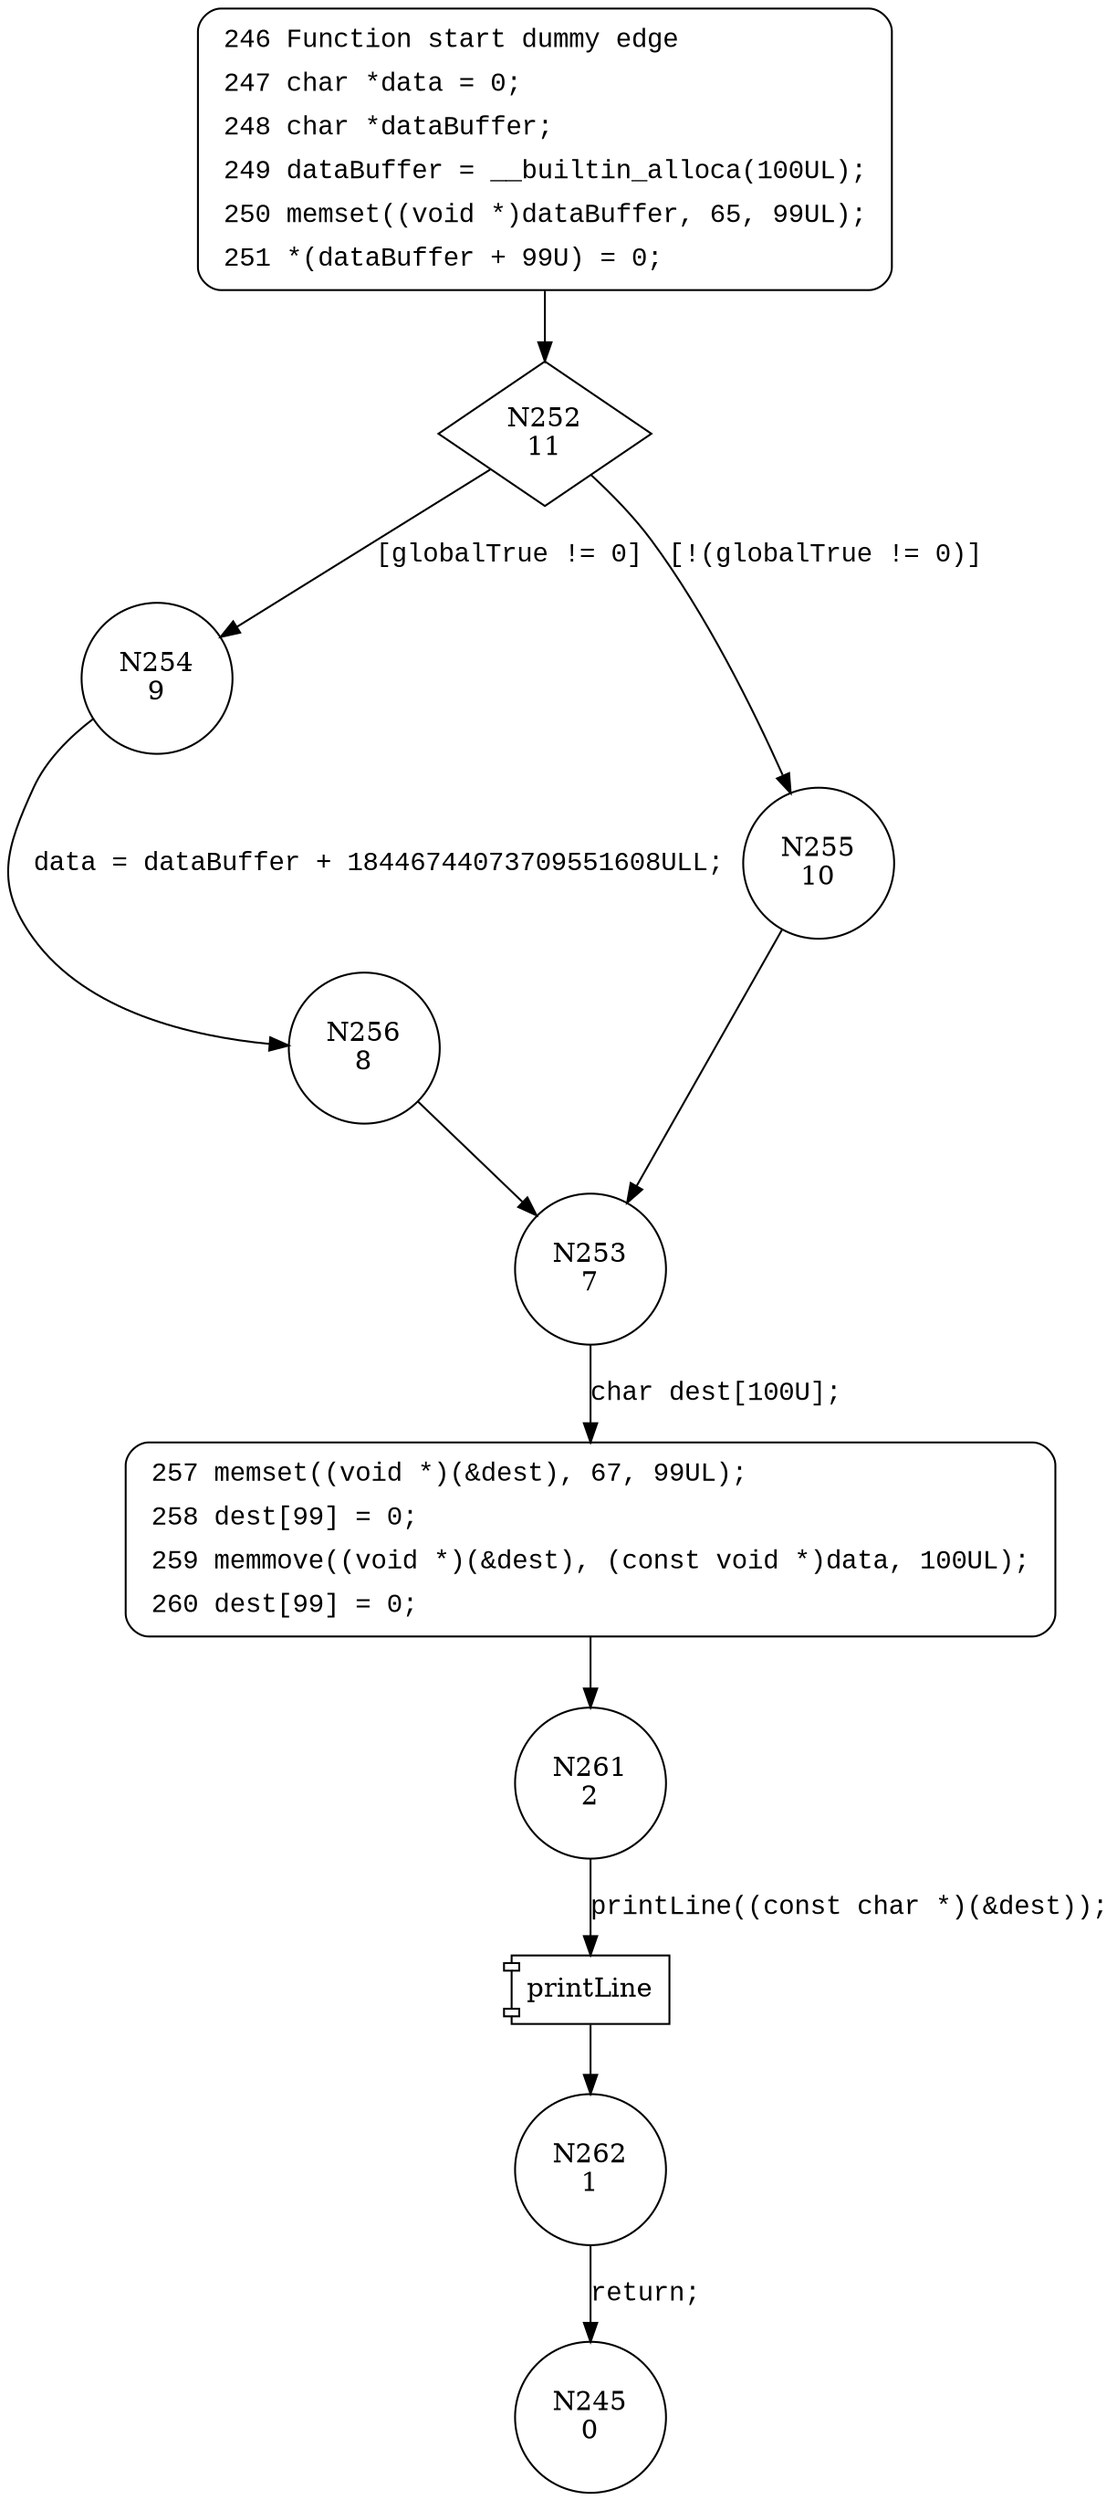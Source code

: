 digraph CWE127_Buffer_Underread__char_alloca_memmove_10_bad {
252 [shape="diamond" label="N252\n11"]
254 [shape="circle" label="N254\n9"]
255 [shape="circle" label="N255\n10"]
253 [shape="circle" label="N253\n7"]
257 [shape="circle" label="N257\n6"]
261 [shape="circle" label="N261\n2"]
262 [shape="circle" label="N262\n1"]
256 [shape="circle" label="N256\n8"]
245 [shape="circle" label="N245\n0"]
246 [style="filled,bold" penwidth="1" fillcolor="white" fontname="Courier New" shape="Mrecord" label=<<table border="0" cellborder="0" cellpadding="3" bgcolor="white"><tr><td align="right">246</td><td align="left">Function start dummy edge</td></tr><tr><td align="right">247</td><td align="left">char *data = 0;</td></tr><tr><td align="right">248</td><td align="left">char *dataBuffer;</td></tr><tr><td align="right">249</td><td align="left">dataBuffer = __builtin_alloca(100UL);</td></tr><tr><td align="right">250</td><td align="left">memset((void *)dataBuffer, 65, 99UL);</td></tr><tr><td align="right">251</td><td align="left">*(dataBuffer + 99U) = 0;</td></tr></table>>]
246 -> 252[label=""]
257 [style="filled,bold" penwidth="1" fillcolor="white" fontname="Courier New" shape="Mrecord" label=<<table border="0" cellborder="0" cellpadding="3" bgcolor="white"><tr><td align="right">257</td><td align="left">memset((void *)(&amp;dest), 67, 99UL);</td></tr><tr><td align="right">258</td><td align="left">dest[99] = 0;</td></tr><tr><td align="right">259</td><td align="left">memmove((void *)(&amp;dest), (const void *)data, 100UL);</td></tr><tr><td align="right">260</td><td align="left">dest[99] = 0;</td></tr></table>>]
257 -> 261[label=""]
252 -> 254 [label="[globalTrue != 0]" fontname="Courier New"]
252 -> 255 [label="[!(globalTrue != 0)]" fontname="Courier New"]
253 -> 257 [label="char dest[100U];" fontname="Courier New"]
100023 [shape="component" label="printLine"]
261 -> 100023 [label="printLine((const char *)(&dest));" fontname="Courier New"]
100023 -> 262 [label="" fontname="Courier New"]
254 -> 256 [label="data = dataBuffer + 18446744073709551608ULL;" fontname="Courier New"]
255 -> 253 [label="" fontname="Courier New"]
262 -> 245 [label="return;" fontname="Courier New"]
256 -> 253 [label="" fontname="Courier New"]
}